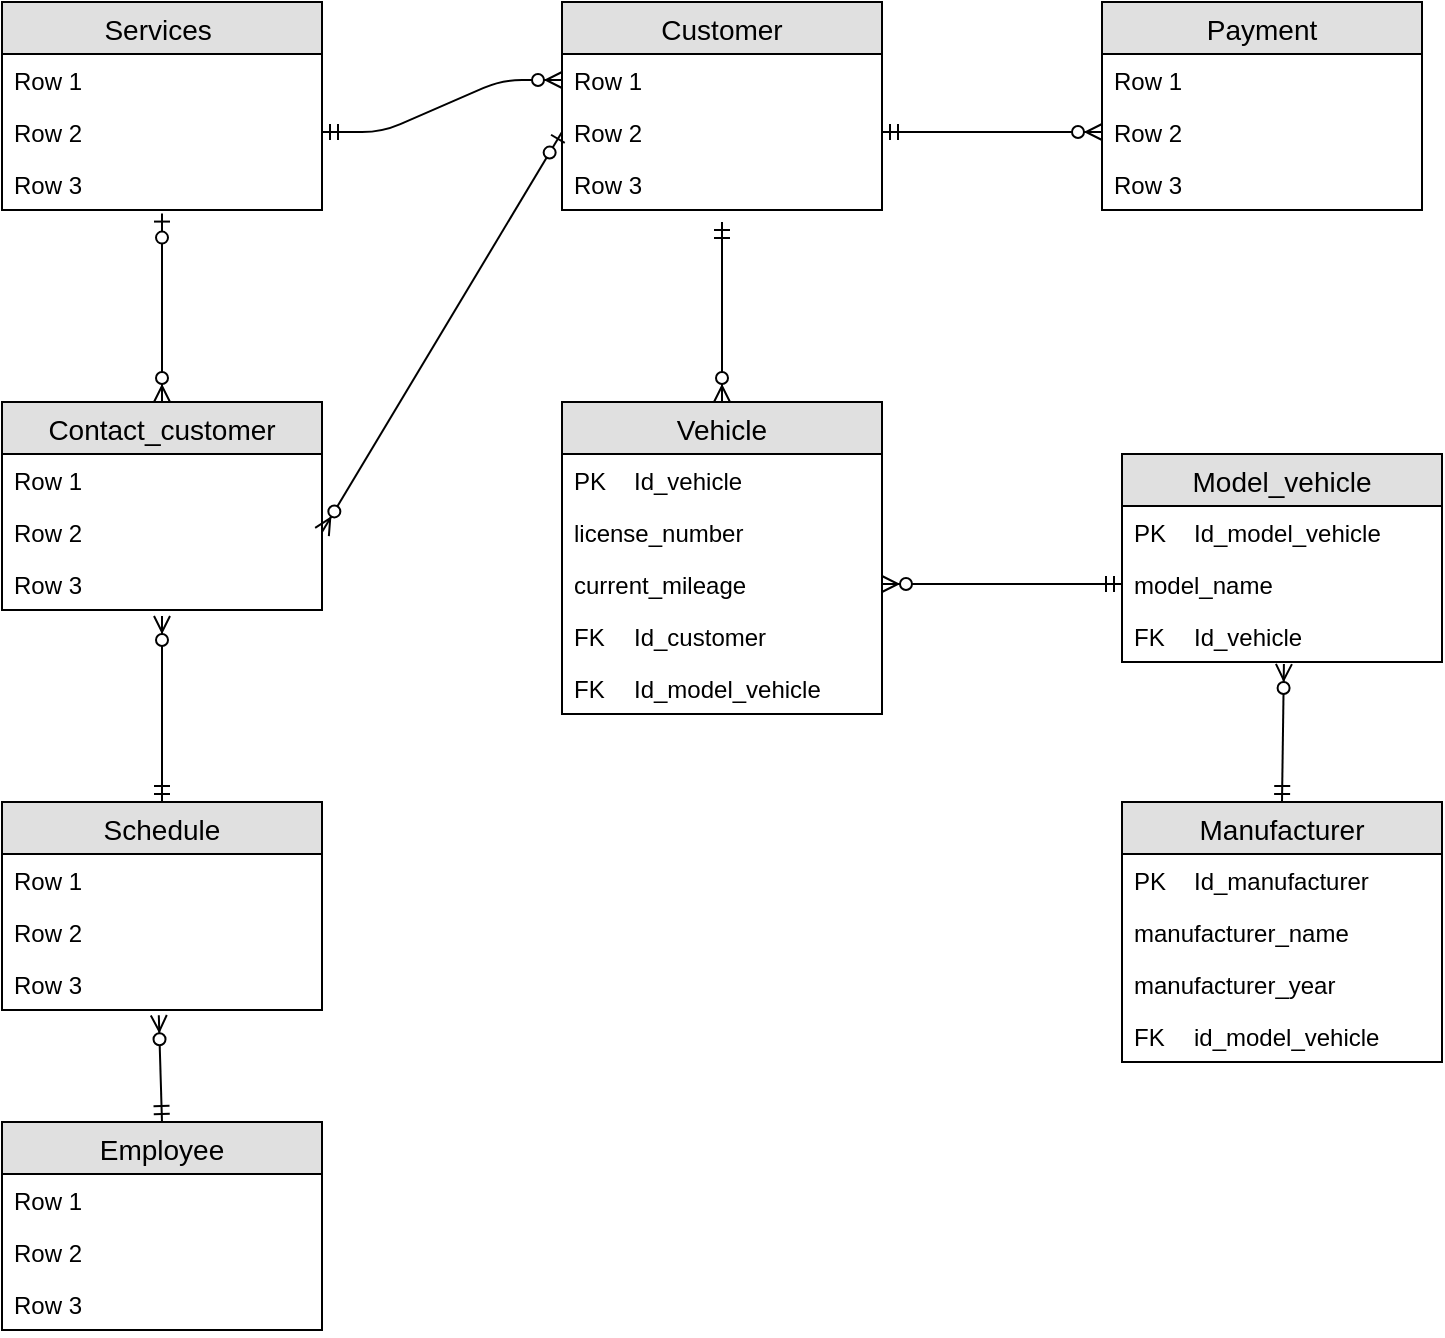 <mxfile version="12.3.3" type="github" pages="1"><diagram id="Z2TbHd8JsbYPXp3-qV_Q" name="Page-1"><mxGraphModel dx="1182" dy="1849" grid="1" gridSize="10" guides="1" tooltips="1" connect="1" arrows="1" fold="1" page="1" pageScale="1" pageWidth="850" pageHeight="1100" math="0" shadow="0"><root><mxCell id="0"/><mxCell id="1" parent="0"/><mxCell id="w1PzqYOONaEICbYar3ZB-1" value="Customer" style="swimlane;fontStyle=0;childLayout=stackLayout;horizontal=1;startSize=26;fillColor=#e0e0e0;horizontalStack=0;resizeParent=1;resizeParentMax=0;resizeLast=0;collapsible=1;marginBottom=0;swimlaneFillColor=#ffffff;align=center;fontSize=14;" parent="1" vertex="1"><mxGeometry x="680" y="-160" width="160" height="104" as="geometry"/></mxCell><mxCell id="w1PzqYOONaEICbYar3ZB-2" value="Row 1" style="text;strokeColor=none;fillColor=none;spacingLeft=4;spacingRight=4;overflow=hidden;rotatable=0;points=[[0,0.5],[1,0.5]];portConstraint=eastwest;fontSize=12;" parent="w1PzqYOONaEICbYar3ZB-1" vertex="1"><mxGeometry y="26" width="160" height="26" as="geometry"/></mxCell><mxCell id="w1PzqYOONaEICbYar3ZB-3" value="Row 2" style="text;strokeColor=none;fillColor=none;spacingLeft=4;spacingRight=4;overflow=hidden;rotatable=0;points=[[0,0.5],[1,0.5]];portConstraint=eastwest;fontSize=12;" parent="w1PzqYOONaEICbYar3ZB-1" vertex="1"><mxGeometry y="52" width="160" height="26" as="geometry"/></mxCell><mxCell id="w1PzqYOONaEICbYar3ZB-4" value="Row 3" style="text;strokeColor=none;fillColor=none;spacingLeft=4;spacingRight=4;overflow=hidden;rotatable=0;points=[[0,0.5],[1,0.5]];portConstraint=eastwest;fontSize=12;" parent="w1PzqYOONaEICbYar3ZB-1" vertex="1"><mxGeometry y="78" width="160" height="26" as="geometry"/></mxCell><mxCell id="w1PzqYOONaEICbYar3ZB-5" value="Contact_customer" style="swimlane;fontStyle=0;childLayout=stackLayout;horizontal=1;startSize=26;fillColor=#e0e0e0;horizontalStack=0;resizeParent=1;resizeParentMax=0;resizeLast=0;collapsible=1;marginBottom=0;swimlaneFillColor=#ffffff;align=center;fontSize=14;" parent="1" vertex="1"><mxGeometry x="400" y="40" width="160" height="104" as="geometry"/></mxCell><mxCell id="w1PzqYOONaEICbYar3ZB-6" value="Row 1" style="text;strokeColor=none;fillColor=none;spacingLeft=4;spacingRight=4;overflow=hidden;rotatable=0;points=[[0,0.5],[1,0.5]];portConstraint=eastwest;fontSize=12;" parent="w1PzqYOONaEICbYar3ZB-5" vertex="1"><mxGeometry y="26" width="160" height="26" as="geometry"/></mxCell><mxCell id="w1PzqYOONaEICbYar3ZB-7" value="Row 2" style="text;strokeColor=none;fillColor=none;spacingLeft=4;spacingRight=4;overflow=hidden;rotatable=0;points=[[0,0.5],[1,0.5]];portConstraint=eastwest;fontSize=12;" parent="w1PzqYOONaEICbYar3ZB-5" vertex="1"><mxGeometry y="52" width="160" height="26" as="geometry"/></mxCell><mxCell id="w1PzqYOONaEICbYar3ZB-8" value="Row 3" style="text;strokeColor=none;fillColor=none;spacingLeft=4;spacingRight=4;overflow=hidden;rotatable=0;points=[[0,0.5],[1,0.5]];portConstraint=eastwest;fontSize=12;" parent="w1PzqYOONaEICbYar3ZB-5" vertex="1"><mxGeometry y="78" width="160" height="26" as="geometry"/></mxCell><mxCell id="w1PzqYOONaEICbYar3ZB-9" value="Employee" style="swimlane;fontStyle=0;childLayout=stackLayout;horizontal=1;startSize=26;fillColor=#e0e0e0;horizontalStack=0;resizeParent=1;resizeParentMax=0;resizeLast=0;collapsible=1;marginBottom=0;swimlaneFillColor=#ffffff;align=center;fontSize=14;" parent="1" vertex="1"><mxGeometry x="400" y="400" width="160" height="104" as="geometry"/></mxCell><mxCell id="w1PzqYOONaEICbYar3ZB-10" value="Row 1" style="text;strokeColor=none;fillColor=none;spacingLeft=4;spacingRight=4;overflow=hidden;rotatable=0;points=[[0,0.5],[1,0.5]];portConstraint=eastwest;fontSize=12;" parent="w1PzqYOONaEICbYar3ZB-9" vertex="1"><mxGeometry y="26" width="160" height="26" as="geometry"/></mxCell><mxCell id="w1PzqYOONaEICbYar3ZB-11" value="Row 2" style="text;strokeColor=none;fillColor=none;spacingLeft=4;spacingRight=4;overflow=hidden;rotatable=0;points=[[0,0.5],[1,0.5]];portConstraint=eastwest;fontSize=12;" parent="w1PzqYOONaEICbYar3ZB-9" vertex="1"><mxGeometry y="52" width="160" height="26" as="geometry"/></mxCell><mxCell id="w1PzqYOONaEICbYar3ZB-12" value="Row 3" style="text;strokeColor=none;fillColor=none;spacingLeft=4;spacingRight=4;overflow=hidden;rotatable=0;points=[[0,0.5],[1,0.5]];portConstraint=eastwest;fontSize=12;" parent="w1PzqYOONaEICbYar3ZB-9" vertex="1"><mxGeometry y="78" width="160" height="26" as="geometry"/></mxCell><mxCell id="w1PzqYOONaEICbYar3ZB-13" value="Services " style="swimlane;fontStyle=0;childLayout=stackLayout;horizontal=1;startSize=26;fillColor=#e0e0e0;horizontalStack=0;resizeParent=1;resizeParentMax=0;resizeLast=0;collapsible=1;marginBottom=0;swimlaneFillColor=#ffffff;align=center;fontSize=14;" parent="1" vertex="1"><mxGeometry x="400" y="-160" width="160" height="104" as="geometry"/></mxCell><mxCell id="w1PzqYOONaEICbYar3ZB-14" value="Row 1" style="text;strokeColor=none;fillColor=none;spacingLeft=4;spacingRight=4;overflow=hidden;rotatable=0;points=[[0,0.5],[1,0.5]];portConstraint=eastwest;fontSize=12;" parent="w1PzqYOONaEICbYar3ZB-13" vertex="1"><mxGeometry y="26" width="160" height="26" as="geometry"/></mxCell><mxCell id="w1PzqYOONaEICbYar3ZB-15" value="Row 2" style="text;strokeColor=none;fillColor=none;spacingLeft=4;spacingRight=4;overflow=hidden;rotatable=0;points=[[0,0.5],[1,0.5]];portConstraint=eastwest;fontSize=12;" parent="w1PzqYOONaEICbYar3ZB-13" vertex="1"><mxGeometry y="52" width="160" height="26" as="geometry"/></mxCell><mxCell id="w1PzqYOONaEICbYar3ZB-16" value="Row 3" style="text;strokeColor=none;fillColor=none;spacingLeft=4;spacingRight=4;overflow=hidden;rotatable=0;points=[[0,0.5],[1,0.5]];portConstraint=eastwest;fontSize=12;" parent="w1PzqYOONaEICbYar3ZB-13" vertex="1"><mxGeometry y="78" width="160" height="26" as="geometry"/></mxCell><mxCell id="w1PzqYOONaEICbYar3ZB-17" value="Vehicle" style="swimlane;fontStyle=0;childLayout=stackLayout;horizontal=1;startSize=26;fillColor=#e0e0e0;horizontalStack=0;resizeParent=1;resizeParentMax=0;resizeLast=0;collapsible=1;marginBottom=0;swimlaneFillColor=#ffffff;align=center;fontSize=14;" parent="1" vertex="1"><mxGeometry x="680" y="40" width="160" height="156" as="geometry"/></mxCell><mxCell id="sdPSPoP2LKfKGedQZzHD-3" value="Id_vehicle" style="shape=partialRectangle;top=0;left=0;right=0;bottom=0;fillColor=none;align=left;verticalAlign=top;fillColor=none;spacingLeft=34;spacingRight=4;overflow=hidden;rotatable=0;points=[[0,0.5],[1,0.5]];portConstraint=eastwest;dropTarget=0;fontSize=12;" vertex="1" parent="w1PzqYOONaEICbYar3ZB-17"><mxGeometry y="26" width="160" height="26" as="geometry"/></mxCell><mxCell id="sdPSPoP2LKfKGedQZzHD-4" value="PK" style="shape=partialRectangle;top=0;left=0;bottom=0;right=0;fillColor=none;align=left;verticalAlign=top;spacingLeft=4;spacingRight=4;overflow=hidden;rotatable=0;points=[];portConstraint=eastwest;part=1;fontSize=12;" vertex="1" connectable="0" parent="sdPSPoP2LKfKGedQZzHD-3"><mxGeometry width="30" height="26" as="geometry"/></mxCell><mxCell id="w1PzqYOONaEICbYar3ZB-18" value="license_number" style="text;strokeColor=none;fillColor=none;spacingLeft=4;spacingRight=4;overflow=hidden;rotatable=0;points=[[0,0.5],[1,0.5]];portConstraint=eastwest;fontSize=12;" parent="w1PzqYOONaEICbYar3ZB-17" vertex="1"><mxGeometry y="52" width="160" height="26" as="geometry"/></mxCell><mxCell id="w1PzqYOONaEICbYar3ZB-19" value="current_mileage" style="text;strokeColor=none;fillColor=none;spacingLeft=4;spacingRight=4;overflow=hidden;rotatable=0;points=[[0,0.5],[1,0.5]];portConstraint=eastwest;fontSize=12;" parent="w1PzqYOONaEICbYar3ZB-17" vertex="1"><mxGeometry y="78" width="160" height="26" as="geometry"/></mxCell><mxCell id="sdPSPoP2LKfKGedQZzHD-5" value="Id_customer" style="shape=partialRectangle;top=0;left=0;right=0;bottom=0;fillColor=none;align=left;verticalAlign=top;fillColor=none;spacingLeft=34;spacingRight=4;overflow=hidden;rotatable=0;points=[[0,0.5],[1,0.5]];portConstraint=eastwest;dropTarget=0;fontSize=12;" vertex="1" parent="w1PzqYOONaEICbYar3ZB-17"><mxGeometry y="104" width="160" height="26" as="geometry"/></mxCell><mxCell id="sdPSPoP2LKfKGedQZzHD-6" value="FK" style="shape=partialRectangle;top=0;left=0;bottom=0;right=0;fillColor=none;align=left;verticalAlign=top;spacingLeft=4;spacingRight=4;overflow=hidden;rotatable=0;points=[];portConstraint=eastwest;part=1;fontSize=12;" vertex="1" connectable="0" parent="sdPSPoP2LKfKGedQZzHD-5"><mxGeometry width="30" height="26" as="geometry"/></mxCell><mxCell id="sdPSPoP2LKfKGedQZzHD-8" value="Id_model_vehicle" style="shape=partialRectangle;top=0;left=0;right=0;bottom=0;fillColor=none;align=left;verticalAlign=top;fillColor=none;spacingLeft=34;spacingRight=4;overflow=hidden;rotatable=0;points=[[0,0.5],[1,0.5]];portConstraint=eastwest;dropTarget=0;fontSize=12;" vertex="1" parent="w1PzqYOONaEICbYar3ZB-17"><mxGeometry y="130" width="160" height="26" as="geometry"/></mxCell><mxCell id="sdPSPoP2LKfKGedQZzHD-9" value="FK" style="shape=partialRectangle;top=0;left=0;bottom=0;right=0;fillColor=none;align=left;verticalAlign=top;spacingLeft=4;spacingRight=4;overflow=hidden;rotatable=0;points=[];portConstraint=eastwest;part=1;fontSize=12;" vertex="1" connectable="0" parent="sdPSPoP2LKfKGedQZzHD-8"><mxGeometry width="30" height="26" as="geometry"/></mxCell><mxCell id="w1PzqYOONaEICbYar3ZB-21" value="Model_vehicle" style="swimlane;fontStyle=0;childLayout=stackLayout;horizontal=1;startSize=26;fillColor=#e0e0e0;horizontalStack=0;resizeParent=1;resizeParentMax=0;resizeLast=0;collapsible=1;marginBottom=0;swimlaneFillColor=#ffffff;align=center;fontSize=14;" parent="1" vertex="1"><mxGeometry x="960" y="66" width="160" height="104" as="geometry"/></mxCell><mxCell id="sdPSPoP2LKfKGedQZzHD-11" value="Id_model_vehicle" style="shape=partialRectangle;top=0;left=0;right=0;bottom=0;fillColor=none;align=left;verticalAlign=top;fillColor=none;spacingLeft=34;spacingRight=4;overflow=hidden;rotatable=0;points=[[0,0.5],[1,0.5]];portConstraint=eastwest;dropTarget=0;fontSize=12;" vertex="1" parent="w1PzqYOONaEICbYar3ZB-21"><mxGeometry y="26" width="160" height="26" as="geometry"/></mxCell><mxCell id="sdPSPoP2LKfKGedQZzHD-12" value="PK" style="shape=partialRectangle;top=0;left=0;bottom=0;right=0;fillColor=none;align=left;verticalAlign=top;spacingLeft=4;spacingRight=4;overflow=hidden;rotatable=0;points=[];portConstraint=eastwest;part=1;fontSize=12;" vertex="1" connectable="0" parent="sdPSPoP2LKfKGedQZzHD-11"><mxGeometry width="30" height="26" as="geometry"/></mxCell><mxCell id="w1PzqYOONaEICbYar3ZB-23" value="model_name" style="text;strokeColor=none;fillColor=none;spacingLeft=4;spacingRight=4;overflow=hidden;rotatable=0;points=[[0,0.5],[1,0.5]];portConstraint=eastwest;fontSize=12;" parent="w1PzqYOONaEICbYar3ZB-21" vertex="1"><mxGeometry y="52" width="160" height="26" as="geometry"/></mxCell><mxCell id="sdPSPoP2LKfKGedQZzHD-13" value="Id_vehicle" style="shape=partialRectangle;top=0;left=0;right=0;bottom=0;fillColor=none;align=left;verticalAlign=top;fillColor=none;spacingLeft=34;spacingRight=4;overflow=hidden;rotatable=0;points=[[0,0.5],[1,0.5]];portConstraint=eastwest;dropTarget=0;fontSize=12;" vertex="1" parent="w1PzqYOONaEICbYar3ZB-21"><mxGeometry y="78" width="160" height="26" as="geometry"/></mxCell><mxCell id="sdPSPoP2LKfKGedQZzHD-14" value="FK" style="shape=partialRectangle;top=0;left=0;bottom=0;right=0;fillColor=none;align=left;verticalAlign=top;spacingLeft=4;spacingRight=4;overflow=hidden;rotatable=0;points=[];portConstraint=eastwest;part=1;fontSize=12;" vertex="1" connectable="0" parent="sdPSPoP2LKfKGedQZzHD-13"><mxGeometry width="30" height="26" as="geometry"/></mxCell><mxCell id="w1PzqYOONaEICbYar3ZB-25" value="Manufacturer" style="swimlane;fontStyle=0;childLayout=stackLayout;horizontal=1;startSize=26;fillColor=#e0e0e0;horizontalStack=0;resizeParent=1;resizeParentMax=0;resizeLast=0;collapsible=1;marginBottom=0;swimlaneFillColor=#ffffff;align=center;fontSize=14;" parent="1" vertex="1"><mxGeometry x="960" y="240" width="160" height="130" as="geometry"/></mxCell><mxCell id="sdPSPoP2LKfKGedQZzHD-15" value="Id_manufacturer" style="shape=partialRectangle;top=0;left=0;right=0;bottom=0;fillColor=none;align=left;verticalAlign=top;fillColor=none;spacingLeft=34;spacingRight=4;overflow=hidden;rotatable=0;points=[[0,0.5],[1,0.5]];portConstraint=eastwest;dropTarget=0;fontSize=12;" vertex="1" parent="w1PzqYOONaEICbYar3ZB-25"><mxGeometry y="26" width="160" height="26" as="geometry"/></mxCell><mxCell id="sdPSPoP2LKfKGedQZzHD-16" value="PK" style="shape=partialRectangle;top=0;left=0;bottom=0;right=0;fillColor=none;align=left;verticalAlign=top;spacingLeft=4;spacingRight=4;overflow=hidden;rotatable=0;points=[];portConstraint=eastwest;part=1;fontSize=12;" vertex="1" connectable="0" parent="sdPSPoP2LKfKGedQZzHD-15"><mxGeometry width="30" height="26" as="geometry"/></mxCell><mxCell id="w1PzqYOONaEICbYar3ZB-27" value="manufacturer_name" style="text;strokeColor=none;fillColor=none;spacingLeft=4;spacingRight=4;overflow=hidden;rotatable=0;points=[[0,0.5],[1,0.5]];portConstraint=eastwest;fontSize=12;" parent="w1PzqYOONaEICbYar3ZB-25" vertex="1"><mxGeometry y="52" width="160" height="26" as="geometry"/></mxCell><mxCell id="w1PzqYOONaEICbYar3ZB-28" value="manufacturer_year" style="text;strokeColor=none;fillColor=none;spacingLeft=4;spacingRight=4;overflow=hidden;rotatable=0;points=[[0,0.5],[1,0.5]];portConstraint=eastwest;fontSize=12;" parent="w1PzqYOONaEICbYar3ZB-25" vertex="1"><mxGeometry y="78" width="160" height="26" as="geometry"/></mxCell><mxCell id="sdPSPoP2LKfKGedQZzHD-17" value="id_model_vehicle" style="shape=partialRectangle;top=0;left=0;right=0;bottom=0;fillColor=none;align=left;verticalAlign=top;fillColor=none;spacingLeft=34;spacingRight=4;overflow=hidden;rotatable=0;points=[[0,0.5],[1,0.5]];portConstraint=eastwest;dropTarget=0;fontSize=12;" vertex="1" parent="w1PzqYOONaEICbYar3ZB-25"><mxGeometry y="104" width="160" height="26" as="geometry"/></mxCell><mxCell id="sdPSPoP2LKfKGedQZzHD-18" value="FK" style="shape=partialRectangle;top=0;left=0;bottom=0;right=0;fillColor=none;align=left;verticalAlign=top;spacingLeft=4;spacingRight=4;overflow=hidden;rotatable=0;points=[];portConstraint=eastwest;part=1;fontSize=12;" vertex="1" connectable="0" parent="sdPSPoP2LKfKGedQZzHD-17"><mxGeometry width="30" height="26" as="geometry"/></mxCell><mxCell id="w1PzqYOONaEICbYar3ZB-33" value="Payment" style="swimlane;fontStyle=0;childLayout=stackLayout;horizontal=1;startSize=26;fillColor=#e0e0e0;horizontalStack=0;resizeParent=1;resizeParentMax=0;resizeLast=0;collapsible=1;marginBottom=0;swimlaneFillColor=#ffffff;align=center;fontSize=14;" parent="1" vertex="1"><mxGeometry x="950" y="-160" width="160" height="104" as="geometry"/></mxCell><mxCell id="w1PzqYOONaEICbYar3ZB-34" value="Row 1" style="text;strokeColor=none;fillColor=none;spacingLeft=4;spacingRight=4;overflow=hidden;rotatable=0;points=[[0,0.5],[1,0.5]];portConstraint=eastwest;fontSize=12;" parent="w1PzqYOONaEICbYar3ZB-33" vertex="1"><mxGeometry y="26" width="160" height="26" as="geometry"/></mxCell><mxCell id="w1PzqYOONaEICbYar3ZB-35" value="Row 2" style="text;strokeColor=none;fillColor=none;spacingLeft=4;spacingRight=4;overflow=hidden;rotatable=0;points=[[0,0.5],[1,0.5]];portConstraint=eastwest;fontSize=12;" parent="w1PzqYOONaEICbYar3ZB-33" vertex="1"><mxGeometry y="52" width="160" height="26" as="geometry"/></mxCell><mxCell id="w1PzqYOONaEICbYar3ZB-36" value="Row 3" style="text;strokeColor=none;fillColor=none;spacingLeft=4;spacingRight=4;overflow=hidden;rotatable=0;points=[[0,0.5],[1,0.5]];portConstraint=eastwest;fontSize=12;" parent="w1PzqYOONaEICbYar3ZB-33" vertex="1"><mxGeometry y="78" width="160" height="26" as="geometry"/></mxCell><mxCell id="w1PzqYOONaEICbYar3ZB-41" value="Schedule" style="swimlane;fontStyle=0;childLayout=stackLayout;horizontal=1;startSize=26;fillColor=#e0e0e0;horizontalStack=0;resizeParent=1;resizeParentMax=0;resizeLast=0;collapsible=1;marginBottom=0;swimlaneFillColor=#ffffff;align=center;fontSize=14;" parent="1" vertex="1"><mxGeometry x="400" y="240" width="160" height="104" as="geometry"/></mxCell><mxCell id="w1PzqYOONaEICbYar3ZB-42" value="Row 1" style="text;strokeColor=none;fillColor=none;spacingLeft=4;spacingRight=4;overflow=hidden;rotatable=0;points=[[0,0.5],[1,0.5]];portConstraint=eastwest;fontSize=12;" parent="w1PzqYOONaEICbYar3ZB-41" vertex="1"><mxGeometry y="26" width="160" height="26" as="geometry"/></mxCell><mxCell id="w1PzqYOONaEICbYar3ZB-43" value="Row 2" style="text;strokeColor=none;fillColor=none;spacingLeft=4;spacingRight=4;overflow=hidden;rotatable=0;points=[[0,0.5],[1,0.5]];portConstraint=eastwest;fontSize=12;" parent="w1PzqYOONaEICbYar3ZB-41" vertex="1"><mxGeometry y="52" width="160" height="26" as="geometry"/></mxCell><mxCell id="w1PzqYOONaEICbYar3ZB-44" value="Row 3" style="text;strokeColor=none;fillColor=none;spacingLeft=4;spacingRight=4;overflow=hidden;rotatable=0;points=[[0,0.5],[1,0.5]];portConstraint=eastwest;fontSize=12;" parent="w1PzqYOONaEICbYar3ZB-41" vertex="1"><mxGeometry y="78" width="160" height="26" as="geometry"/></mxCell><mxCell id="w1PzqYOONaEICbYar3ZB-46" value="" style="fontSize=12;html=1;endArrow=ERzeroToMany;startArrow=ERmandOne;exitX=0.5;exitY=0;exitDx=0;exitDy=0;entryX=0.5;entryY=1.115;entryDx=0;entryDy=0;entryPerimeter=0;strokeColor=#000000;rounded=1;" parent="1" source="w1PzqYOONaEICbYar3ZB-41" target="w1PzqYOONaEICbYar3ZB-8" edge="1"><mxGeometry width="100" height="100" relative="1" as="geometry"><mxPoint x="480" y="330" as="sourcePoint"/><mxPoint x="580" y="230" as="targetPoint"/></mxGeometry></mxCell><mxCell id="w1PzqYOONaEICbYar3ZB-47" value="" style="fontSize=12;html=1;endArrow=ERzeroToMany;startArrow=ERmandOne;strokeColor=#000000;exitX=0.5;exitY=0;exitDx=0;exitDy=0;entryX=0.49;entryY=1.1;entryDx=0;entryDy=0;entryPerimeter=0;" parent="1" source="w1PzqYOONaEICbYar3ZB-9" target="w1PzqYOONaEICbYar3ZB-44" edge="1"><mxGeometry width="100" height="100" relative="1" as="geometry"><mxPoint x="480" y="418.579" as="sourcePoint"/><mxPoint x="530" y="390" as="targetPoint"/></mxGeometry></mxCell><mxCell id="w1PzqYOONaEICbYar3ZB-56" value="" style="fontSize=12;html=1;endArrow=ERzeroToMany;startArrow=ERmandOne;strokeColor=#000000;exitX=0;exitY=0.5;exitDx=0;exitDy=0;" parent="1" source="w1PzqYOONaEICbYar3ZB-23" target="w1PzqYOONaEICbYar3ZB-19" edge="1"><mxGeometry width="100" height="100" relative="1" as="geometry"><mxPoint x="860" y="210" as="sourcePoint"/><mxPoint x="910" y="100" as="targetPoint"/></mxGeometry></mxCell><mxCell id="w1PzqYOONaEICbYar3ZB-58" value="" style="fontSize=12;html=1;endArrow=ERzeroToMany;startArrow=ERzeroToOne;strokeColor=#000000;exitX=0.5;exitY=1.069;exitDx=0;exitDy=0;exitPerimeter=0;entryX=0.5;entryY=0;entryDx=0;entryDy=0;" parent="1" source="w1PzqYOONaEICbYar3ZB-16" target="w1PzqYOONaEICbYar3ZB-5" edge="1"><mxGeometry width="100" height="100" relative="1" as="geometry"><mxPoint x="600" y="-10" as="sourcePoint"/><mxPoint x="580" y="-20" as="targetPoint"/></mxGeometry></mxCell><mxCell id="EazNA34djQZtn9G3bcbe-2" value="" style="edgeStyle=entityRelationEdgeStyle;fontSize=12;html=1;endArrow=ERzeroToMany;startArrow=ERmandOne;entryX=0;entryY=0.5;entryDx=0;entryDy=0;" parent="1" source="w1PzqYOONaEICbYar3ZB-3" target="w1PzqYOONaEICbYar3ZB-35" edge="1"><mxGeometry width="100" height="100" relative="1" as="geometry"><mxPoint x="830" y="5" as="sourcePoint"/><mxPoint x="971.421" y="-95" as="targetPoint"/></mxGeometry></mxCell><mxCell id="EazNA34djQZtn9G3bcbe-5" value="" style="edgeStyle=entityRelationEdgeStyle;fontSize=12;html=1;endArrow=ERzeroToMany;startArrow=ERmandOne;entryX=0;entryY=0.5;entryDx=0;entryDy=0;exitX=1;exitY=0.5;exitDx=0;exitDy=0;" parent="1" source="w1PzqYOONaEICbYar3ZB-15" target="w1PzqYOONaEICbYar3ZB-2" edge="1"><mxGeometry width="100" height="100" relative="1" as="geometry"><mxPoint x="730" y="-270" as="sourcePoint"/><mxPoint x="840" y="-270" as="targetPoint"/></mxGeometry></mxCell><mxCell id="EazNA34djQZtn9G3bcbe-6" value="" style="fontSize=12;html=1;endArrow=ERzeroToMany;startArrow=ERzeroToOne;strokeColor=#000000;exitX=0;exitY=0.5;exitDx=0;exitDy=0;entryX=1;entryY=0.5;entryDx=0;entryDy=0;" parent="1" source="w1PzqYOONaEICbYar3ZB-3" target="w1PzqYOONaEICbYar3ZB-7" edge="1"><mxGeometry width="100" height="100" relative="1" as="geometry"><mxPoint x="320" y="-40" as="sourcePoint"/><mxPoint x="320" y="144.206" as="targetPoint"/></mxGeometry></mxCell><mxCell id="sdPSPoP2LKfKGedQZzHD-1" value="" style="fontSize=12;html=1;endArrow=ERzeroToMany;startArrow=ERmandOne;entryX=0.5;entryY=0;entryDx=0;entryDy=0;exitX=0.5;exitY=1.231;exitDx=0;exitDy=0;exitPerimeter=0;" edge="1" parent="1" source="w1PzqYOONaEICbYar3ZB-4" target="w1PzqYOONaEICbYar3ZB-17"><mxGeometry width="100" height="100" relative="1" as="geometry"><mxPoint x="880" y="-10" as="sourcePoint"/><mxPoint x="990" y="-10" as="targetPoint"/></mxGeometry></mxCell><mxCell id="sdPSPoP2LKfKGedQZzHD-2" value="" style="fontSize=12;html=1;endArrow=ERzeroToMany;startArrow=ERmandOne;strokeColor=#000000;exitX=0.5;exitY=0;exitDx=0;exitDy=0;entryX=0.506;entryY=1.038;entryDx=0;entryDy=0;entryPerimeter=0;" edge="1" parent="1" source="w1PzqYOONaEICbYar3ZB-25" target="sdPSPoP2LKfKGedQZzHD-13"><mxGeometry width="100" height="100" relative="1" as="geometry"><mxPoint x="680" y="220" as="sourcePoint"/><mxPoint x="1040" y="196.988" as="targetPoint"/></mxGeometry></mxCell></root></mxGraphModel></diagram></mxfile>